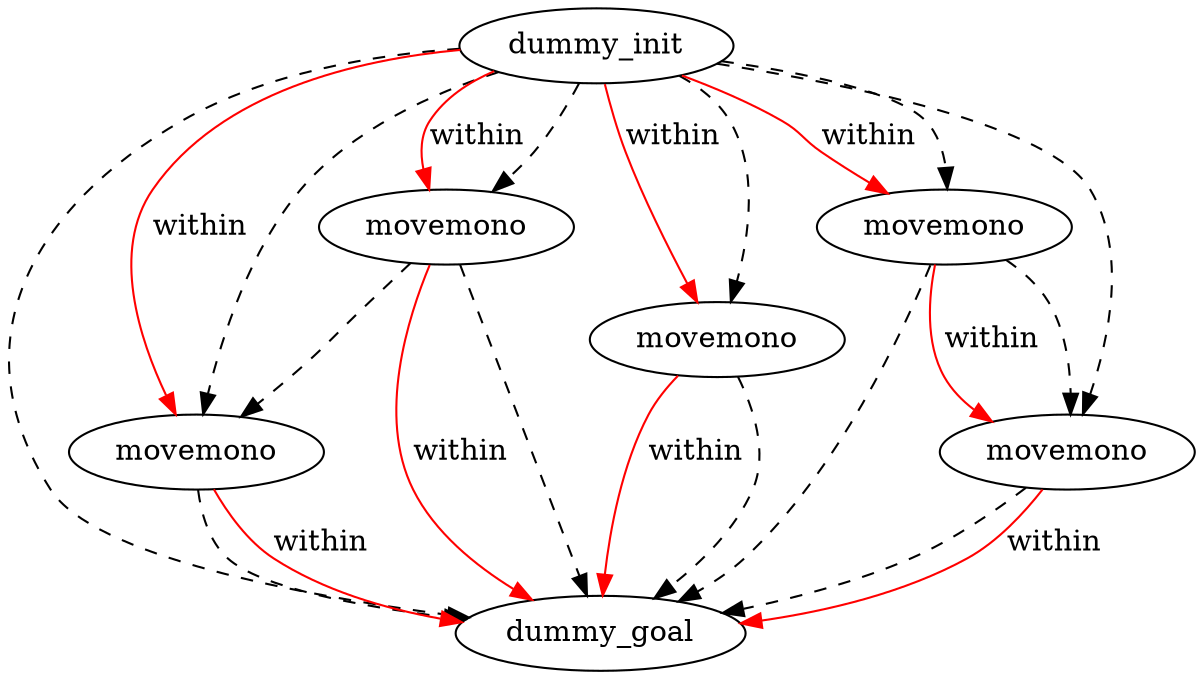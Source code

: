 digraph {
	"184df031-00eb-a9d5-4e37-a00dc32b80d6" [label=dummy_init]
	"7e4bf5bc-1e62-90a4-ca4d-6392177170d9" [label=dummy_goal]
	"175ab7c3-3c23-95b0-4c8f-c575ff27e8e9" [label=movemono]
	"a5ea7b39-47fb-d11e-9cd6-7d98356577c0" [label=movemono]
	"6bb4081e-8707-6b72-c4c6-de682bd0f528" [label=movemono]
	"bd3c24d2-43e1-c00c-2d09-1315de145448" [label=movemono]
	"26924c9a-79a8-187b-3334-169718e44e1d" [label=movemono]
	"175ab7c3-3c23-95b0-4c8f-c575ff27e8e9" -> "7e4bf5bc-1e62-90a4-ca4d-6392177170d9" [color=black style=dashed]
	"bd3c24d2-43e1-c00c-2d09-1315de145448" -> "7e4bf5bc-1e62-90a4-ca4d-6392177170d9" [color=black style=dashed]
	"6bb4081e-8707-6b72-c4c6-de682bd0f528" -> "7e4bf5bc-1e62-90a4-ca4d-6392177170d9" [color=black style=dashed]
	"184df031-00eb-a9d5-4e37-a00dc32b80d6" -> "26924c9a-79a8-187b-3334-169718e44e1d" [color=black style=dashed]
	"6bb4081e-8707-6b72-c4c6-de682bd0f528" -> "a5ea7b39-47fb-d11e-9cd6-7d98356577c0" [color=black style=dashed]
	"a5ea7b39-47fb-d11e-9cd6-7d98356577c0" -> "7e4bf5bc-1e62-90a4-ca4d-6392177170d9" [color=black style=dashed]
	"184df031-00eb-a9d5-4e37-a00dc32b80d6" -> "bd3c24d2-43e1-c00c-2d09-1315de145448" [color=black style=dashed]
	"184df031-00eb-a9d5-4e37-a00dc32b80d6" -> "6bb4081e-8707-6b72-c4c6-de682bd0f528" [color=black style=dashed]
	"26924c9a-79a8-187b-3334-169718e44e1d" -> "7e4bf5bc-1e62-90a4-ca4d-6392177170d9" [color=black style=dashed]
	"184df031-00eb-a9d5-4e37-a00dc32b80d6" -> "7e4bf5bc-1e62-90a4-ca4d-6392177170d9" [color=black style=dashed]
	"184df031-00eb-a9d5-4e37-a00dc32b80d6" -> "a5ea7b39-47fb-d11e-9cd6-7d98356577c0" [color=black style=dashed]
	"184df031-00eb-a9d5-4e37-a00dc32b80d6" -> "175ab7c3-3c23-95b0-4c8f-c575ff27e8e9" [color=black style=dashed]
	"26924c9a-79a8-187b-3334-169718e44e1d" -> "175ab7c3-3c23-95b0-4c8f-c575ff27e8e9" [color=black style=dashed]
	"26924c9a-79a8-187b-3334-169718e44e1d" -> "175ab7c3-3c23-95b0-4c8f-c575ff27e8e9" [label=within color=red]
	"184df031-00eb-a9d5-4e37-a00dc32b80d6" -> "a5ea7b39-47fb-d11e-9cd6-7d98356577c0" [label=within color=red]
	"184df031-00eb-a9d5-4e37-a00dc32b80d6" -> "6bb4081e-8707-6b72-c4c6-de682bd0f528" [label=within color=red]
	"6bb4081e-8707-6b72-c4c6-de682bd0f528" -> "7e4bf5bc-1e62-90a4-ca4d-6392177170d9" [label=within color=red]
	"bd3c24d2-43e1-c00c-2d09-1315de145448" -> "7e4bf5bc-1e62-90a4-ca4d-6392177170d9" [label=within color=red]
	"175ab7c3-3c23-95b0-4c8f-c575ff27e8e9" -> "7e4bf5bc-1e62-90a4-ca4d-6392177170d9" [label=within color=red]
	"a5ea7b39-47fb-d11e-9cd6-7d98356577c0" -> "7e4bf5bc-1e62-90a4-ca4d-6392177170d9" [label=within color=red]
	"184df031-00eb-a9d5-4e37-a00dc32b80d6" -> "bd3c24d2-43e1-c00c-2d09-1315de145448" [label=within color=red]
	"184df031-00eb-a9d5-4e37-a00dc32b80d6" -> "26924c9a-79a8-187b-3334-169718e44e1d" [label=within color=red]
}
